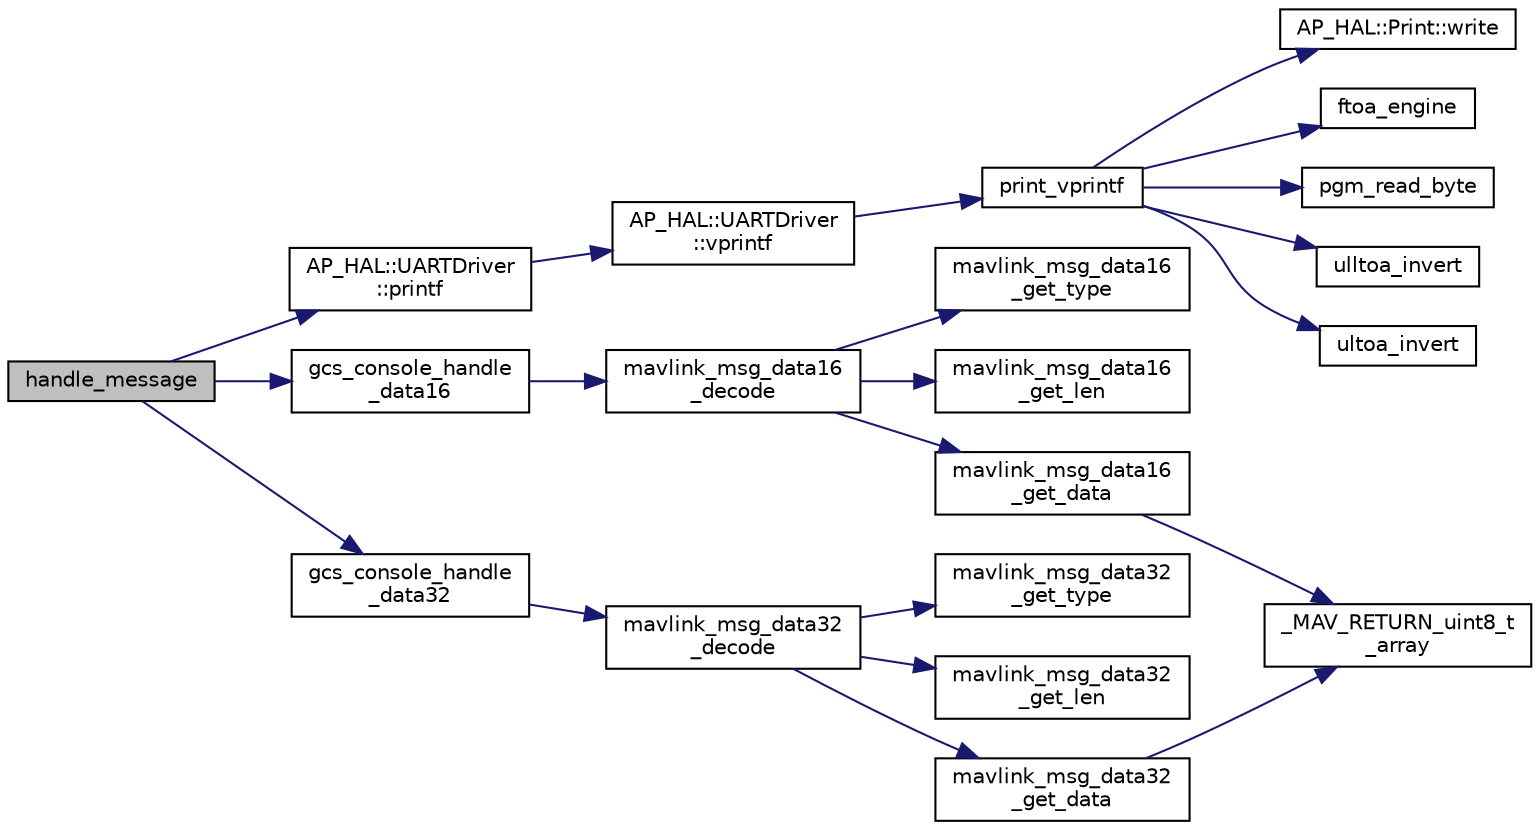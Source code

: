 digraph "handle_message"
{
 // INTERACTIVE_SVG=YES
  edge [fontname="Helvetica",fontsize="10",labelfontname="Helvetica",labelfontsize="10"];
  node [fontname="Helvetica",fontsize="10",shape=record];
  rankdir="LR";
  Node1 [label="handle_message",height=0.2,width=0.4,color="black", fillcolor="grey75", style="filled", fontcolor="black"];
  Node1 -> Node2 [color="midnightblue",fontsize="10",style="solid",fontname="Helvetica"];
  Node2 [label="AP_HAL::UARTDriver\l::printf",height=0.2,width=0.4,color="black", fillcolor="white", style="filled",URL="$classAP__HAL_1_1UARTDriver.html#a65c7824b8877f7a2f79365c8ffae8f56"];
  Node2 -> Node3 [color="midnightblue",fontsize="10",style="solid",fontname="Helvetica"];
  Node3 [label="AP_HAL::UARTDriver\l::vprintf",height=0.2,width=0.4,color="black", fillcolor="white", style="filled",URL="$classAP__HAL_1_1UARTDriver.html#aa8abfb6d6641299472c29ac1edde559f"];
  Node3 -> Node4 [color="midnightblue",fontsize="10",style="solid",fontname="Helvetica"];
  Node4 [label="print_vprintf",height=0.2,width=0.4,color="black", fillcolor="white", style="filled",URL="$print__vprintf_8cpp.html#a473b9349f4b086b552a21eb8fe057016"];
  Node4 -> Node5 [color="midnightblue",fontsize="10",style="solid",fontname="Helvetica"];
  Node5 [label="AP_HAL::Print::write",height=0.2,width=0.4,color="black", fillcolor="white", style="filled",URL="$classAP__HAL_1_1Print.html#acc65391952a43334f8f5c9bef341f501"];
  Node4 -> Node6 [color="midnightblue",fontsize="10",style="solid",fontname="Helvetica"];
  Node6 [label="ftoa_engine",height=0.2,width=0.4,color="black", fillcolor="white", style="filled",URL="$ftoa__engine_8cpp.html#a1c28234da8f20b43c85890d4bb452947"];
  Node4 -> Node7 [color="midnightblue",fontsize="10",style="solid",fontname="Helvetica"];
  Node7 [label="pgm_read_byte",height=0.2,width=0.4,color="black", fillcolor="white", style="filled",URL="$AP__Progmem_8h.html#a1514e0408e036062b4af844baaf567da"];
  Node4 -> Node8 [color="midnightblue",fontsize="10",style="solid",fontname="Helvetica"];
  Node8 [label="ulltoa_invert",height=0.2,width=0.4,color="black", fillcolor="white", style="filled",URL="$utoa__invert_8cpp.html#a34926f552460b47c414ec4d83b32815c"];
  Node4 -> Node9 [color="midnightblue",fontsize="10",style="solid",fontname="Helvetica"];
  Node9 [label="ultoa_invert",height=0.2,width=0.4,color="black", fillcolor="white", style="filled",URL="$utoa__invert_8cpp.html#a5d99bba8e697c1e11da489d88fca8559"];
  Node1 -> Node10 [color="midnightblue",fontsize="10",style="solid",fontname="Helvetica"];
  Node10 [label="gcs_console_handle\l_data16",height=0.2,width=0.4,color="black", fillcolor="white", style="filled",URL="$GCS__Console_8cpp.html#a3a5227d5bb6602cf76f5bb4f2689724e"];
  Node10 -> Node11 [color="midnightblue",fontsize="10",style="solid",fontname="Helvetica"];
  Node11 [label="mavlink_msg_data16\l_decode",height=0.2,width=0.4,color="black", fillcolor="white", style="filled",URL="$mavlink__msg__data16_8h.html#a959ffbaae72e58055efeacf684fd6605",tooltip="Decode a data16 message into a struct. "];
  Node11 -> Node12 [color="midnightblue",fontsize="10",style="solid",fontname="Helvetica"];
  Node12 [label="mavlink_msg_data16\l_get_type",height=0.2,width=0.4,color="black", fillcolor="white", style="filled",URL="$mavlink__msg__data16_8h.html#aa1f47c3f0244e9feaed0bc9df065057f",tooltip="Send a data16 message. "];
  Node11 -> Node13 [color="midnightblue",fontsize="10",style="solid",fontname="Helvetica"];
  Node13 [label="mavlink_msg_data16\l_get_len",height=0.2,width=0.4,color="black", fillcolor="white", style="filled",URL="$mavlink__msg__data16_8h.html#a053e7dfeecb2454ac50b3771284339de",tooltip="Get field len from data16 message. "];
  Node11 -> Node14 [color="midnightblue",fontsize="10",style="solid",fontname="Helvetica"];
  Node14 [label="mavlink_msg_data16\l_get_data",height=0.2,width=0.4,color="black", fillcolor="white", style="filled",URL="$mavlink__msg__data16_8h.html#a8edf3995092ef99f907bc322c5812f5a",tooltip="Get field data from data16 message. "];
  Node14 -> Node15 [color="midnightblue",fontsize="10",style="solid",fontname="Helvetica"];
  Node15 [label="_MAV_RETURN_uint8_t\l_array",height=0.2,width=0.4,color="black", fillcolor="white", style="filled",URL="$protocol_8h.html#a0577ed5da38b4eed5472e27dc94026c3"];
  Node1 -> Node16 [color="midnightblue",fontsize="10",style="solid",fontname="Helvetica"];
  Node16 [label="gcs_console_handle\l_data32",height=0.2,width=0.4,color="black", fillcolor="white", style="filled",URL="$GCS__Console_8cpp.html#a435926f6c3cc44d4b92bc7c021d6b94d"];
  Node16 -> Node17 [color="midnightblue",fontsize="10",style="solid",fontname="Helvetica"];
  Node17 [label="mavlink_msg_data32\l_decode",height=0.2,width=0.4,color="black", fillcolor="white", style="filled",URL="$mavlink__msg__data32_8h.html#a823bdc8c2d3f7b67fc5aad141d565680",tooltip="Decode a data32 message into a struct. "];
  Node17 -> Node18 [color="midnightblue",fontsize="10",style="solid",fontname="Helvetica"];
  Node18 [label="mavlink_msg_data32\l_get_type",height=0.2,width=0.4,color="black", fillcolor="white", style="filled",URL="$mavlink__msg__data32_8h.html#a7b53104f75efbf1544af5e269a3dd547",tooltip="Send a data32 message. "];
  Node17 -> Node19 [color="midnightblue",fontsize="10",style="solid",fontname="Helvetica"];
  Node19 [label="mavlink_msg_data32\l_get_len",height=0.2,width=0.4,color="black", fillcolor="white", style="filled",URL="$mavlink__msg__data32_8h.html#a38fea47cfa9a383a7b15379e504decd1",tooltip="Get field len from data32 message. "];
  Node17 -> Node20 [color="midnightblue",fontsize="10",style="solid",fontname="Helvetica"];
  Node20 [label="mavlink_msg_data32\l_get_data",height=0.2,width=0.4,color="black", fillcolor="white", style="filled",URL="$mavlink__msg__data32_8h.html#a5e5c5cd756d0594be37cd9b12bec60a8",tooltip="Get field data from data32 message. "];
  Node20 -> Node15 [color="midnightblue",fontsize="10",style="solid",fontname="Helvetica"];
}
